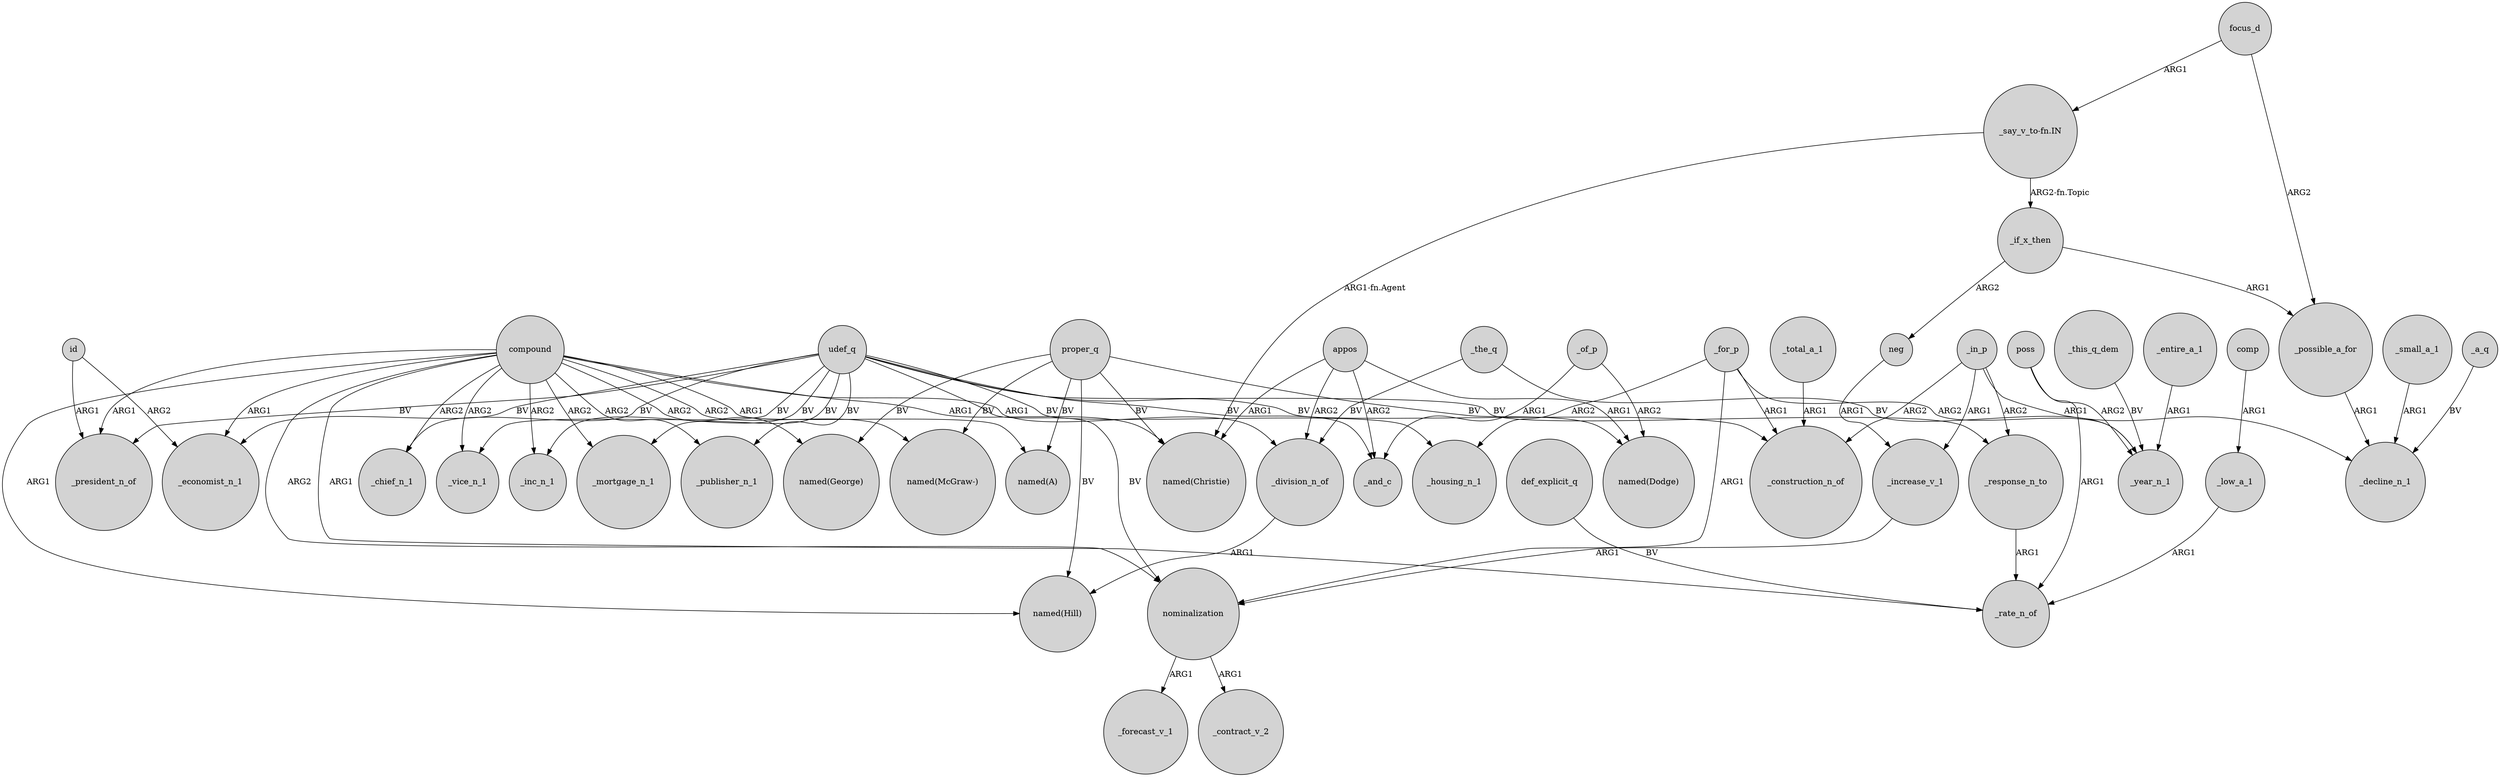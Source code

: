 digraph {
	node [shape=circle style=filled]
	poss -> _rate_n_of [label=ARG1]
	compound -> _vice_n_1 [label=ARG2]
	compound -> "named(Christie)" [label=ARG1]
	compound -> "named(McGraw-)" [label=ARG2]
	appos -> "named(Dodge)" [label=ARG1]
	"_say_v_to-fn.IN" -> _if_x_then [label="ARG2-fn.Topic"]
	udef_q -> _publisher_n_1 [label=BV]
	proper_q -> "named(Christie)" [label=BV]
	udef_q -> _inc_n_1 [label=BV]
	_for_p -> _year_n_1 [label=ARG2]
	udef_q -> _mortgage_n_1 [label=BV]
	proper_q -> "named(A)" [label=BV]
	_the_q -> _division_n_of [label=BV]
	_total_a_1 -> _construction_n_of [label=ARG1]
	_of_p -> "named(Dodge)" [label=ARG2]
	appos -> _division_n_of [label=ARG2]
	def_explicit_q -> _rate_n_of [label=BV]
	udef_q -> _housing_n_1 [label=BV]
	_for_p -> _construction_n_of [label=ARG1]
	compound -> _rate_n_of [label=ARG1]
	compound -> _mortgage_n_1 [label=ARG2]
	_small_a_1 -> _decline_n_1 [label=ARG1]
	_in_p -> _construction_n_of [label=ARG2]
	_increase_v_1 -> nominalization [label=ARG1]
	id -> _president_n_of [label=ARG1]
	compound -> "named(George)" [label=ARG2]
	id -> _economist_n_1 [label=ARG2]
	compound -> nominalization [label=ARG2]
	proper_q -> "named(McGraw-)" [label=BV]
	compound -> "named(A)" [label=ARG1]
	udef_q -> _economist_n_1 [label=BV]
	compound -> "named(Hill)" [label=ARG1]
	_for_p -> _housing_n_1 [label=ARG2]
	udef_q -> _vice_n_1 [label=BV]
	_if_x_then -> _possible_a_for [label=ARG1]
	compound -> _chief_n_1 [label=ARG2]
	neg -> _increase_v_1 [label=ARG1]
	_if_x_then -> neg [label=ARG2]
	compound -> _economist_n_1 [label=ARG1]
	_entire_a_1 -> _year_n_1 [label=ARG1]
	_a_q -> _decline_n_1 [label=BV]
	"_say_v_to-fn.IN" -> "named(Christie)" [label="ARG1-fn.Agent"]
	_in_p -> _response_n_to [label=ARG2]
	_division_n_of -> "named(Hill)" [label=ARG1]
	_low_a_1 -> _rate_n_of [label=ARG1]
	poss -> _year_n_1 [label=ARG2]
	appos -> _and_c [label=ARG2]
	udef_q -> _president_n_of [label=BV]
	compound -> _president_n_of [label=ARG1]
	udef_q -> _chief_n_1 [label=BV]
	nominalization -> _forecast_v_1 [label=ARG1]
	proper_q -> "named(Dodge)" [label=BV]
	_in_p -> _decline_n_1 [label=ARG1]
	proper_q -> "named(George)" [label=BV]
	_of_p -> _and_c [label=ARG1]
	udef_q -> nominalization [label=BV]
	_the_q -> _year_n_1 [label=BV]
	_for_p -> nominalization [label=ARG1]
	nominalization -> _contract_v_2 [label=ARG1]
	_in_p -> _increase_v_1 [label=ARG1]
	appos -> "named(Christie)" [label=ARG1]
	proper_q -> "named(Hill)" [label=BV]
	compound -> _publisher_n_1 [label=ARG2]
	_response_n_to -> _rate_n_of [label=ARG1]
	_possible_a_for -> _decline_n_1 [label=ARG1]
	compound -> _division_n_of [label=ARG1]
	udef_q -> _construction_n_of [label=BV]
	udef_q -> _and_c [label=BV]
	compound -> _inc_n_1 [label=ARG2]
	focus_d -> _possible_a_for [label=ARG2]
	udef_q -> _response_n_to [label=BV]
	focus_d -> "_say_v_to-fn.IN" [label=ARG1]
	comp -> _low_a_1 [label=ARG1]
	_this_q_dem -> _year_n_1 [label=BV]
}
